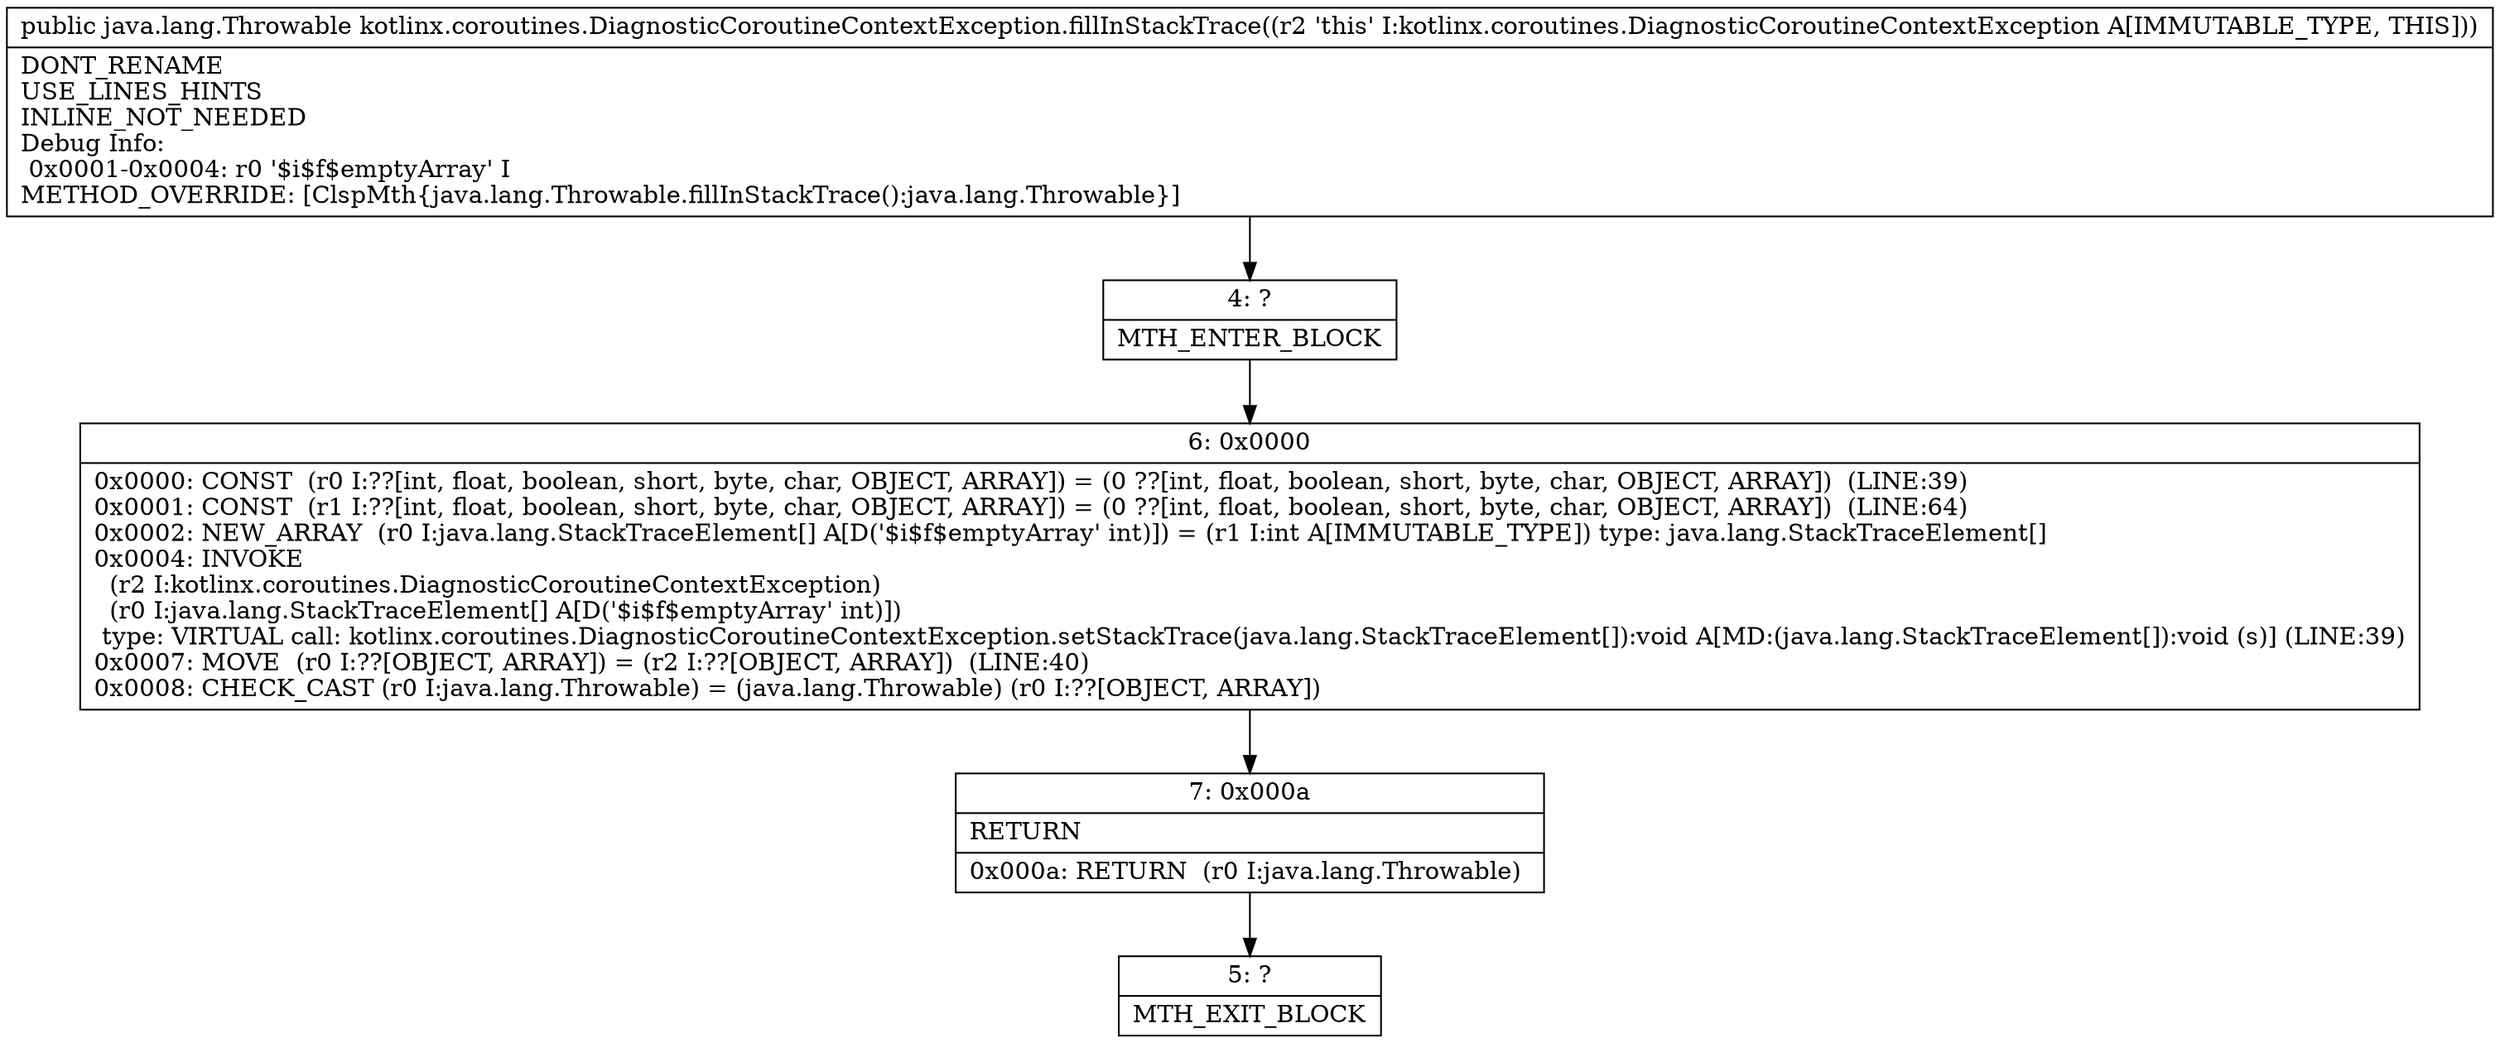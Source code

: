 digraph "CFG forkotlinx.coroutines.DiagnosticCoroutineContextException.fillInStackTrace()Ljava\/lang\/Throwable;" {
Node_4 [shape=record,label="{4\:\ ?|MTH_ENTER_BLOCK\l}"];
Node_6 [shape=record,label="{6\:\ 0x0000|0x0000: CONST  (r0 I:??[int, float, boolean, short, byte, char, OBJECT, ARRAY]) = (0 ??[int, float, boolean, short, byte, char, OBJECT, ARRAY])  (LINE:39)\l0x0001: CONST  (r1 I:??[int, float, boolean, short, byte, char, OBJECT, ARRAY]) = (0 ??[int, float, boolean, short, byte, char, OBJECT, ARRAY])  (LINE:64)\l0x0002: NEW_ARRAY  (r0 I:java.lang.StackTraceElement[] A[D('$i$f$emptyArray' int)]) = (r1 I:int A[IMMUTABLE_TYPE]) type: java.lang.StackTraceElement[] \l0x0004: INVOKE  \l  (r2 I:kotlinx.coroutines.DiagnosticCoroutineContextException)\l  (r0 I:java.lang.StackTraceElement[] A[D('$i$f$emptyArray' int)])\l type: VIRTUAL call: kotlinx.coroutines.DiagnosticCoroutineContextException.setStackTrace(java.lang.StackTraceElement[]):void A[MD:(java.lang.StackTraceElement[]):void (s)] (LINE:39)\l0x0007: MOVE  (r0 I:??[OBJECT, ARRAY]) = (r2 I:??[OBJECT, ARRAY])  (LINE:40)\l0x0008: CHECK_CAST (r0 I:java.lang.Throwable) = (java.lang.Throwable) (r0 I:??[OBJECT, ARRAY]) \l}"];
Node_7 [shape=record,label="{7\:\ 0x000a|RETURN\l|0x000a: RETURN  (r0 I:java.lang.Throwable) \l}"];
Node_5 [shape=record,label="{5\:\ ?|MTH_EXIT_BLOCK\l}"];
MethodNode[shape=record,label="{public java.lang.Throwable kotlinx.coroutines.DiagnosticCoroutineContextException.fillInStackTrace((r2 'this' I:kotlinx.coroutines.DiagnosticCoroutineContextException A[IMMUTABLE_TYPE, THIS]))  | DONT_RENAME\lUSE_LINES_HINTS\lINLINE_NOT_NEEDED\lDebug Info:\l  0x0001\-0x0004: r0 '$i$f$emptyArray' I\lMETHOD_OVERRIDE: [ClspMth\{java.lang.Throwable.fillInStackTrace():java.lang.Throwable\}]\l}"];
MethodNode -> Node_4;Node_4 -> Node_6;
Node_6 -> Node_7;
Node_7 -> Node_5;
}


